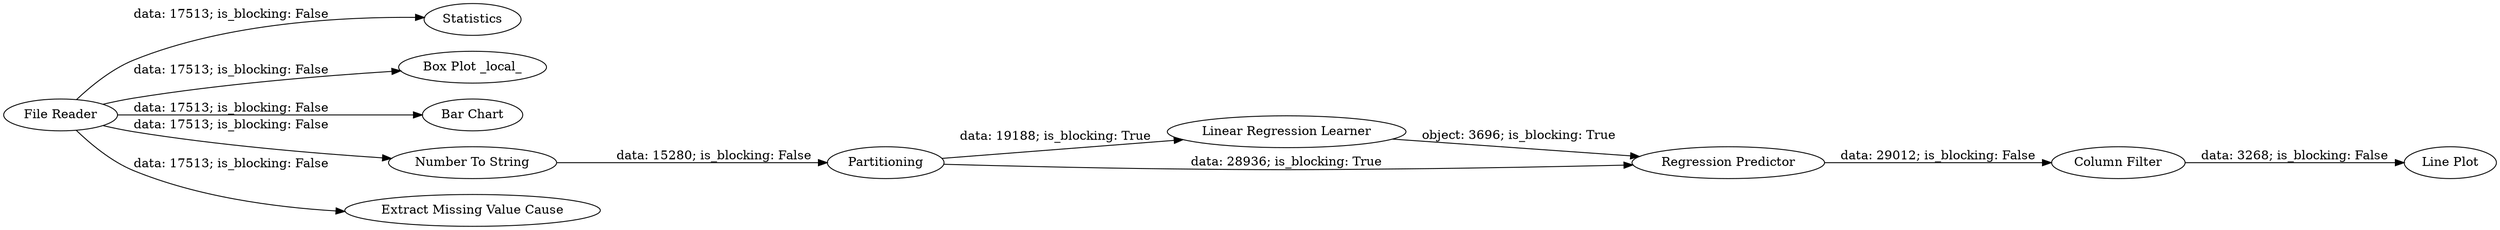 digraph {
	"-7895502847689441797_1" [label="File Reader"]
	"-7895502847689441797_3" [label=Statistics]
	"-7895502847689441797_4" [label="Box Plot _local_"]
	"-7895502847689441797_11" [label="Column Filter"]
	"-7895502847689441797_7" [label=Partitioning]
	"-7895502847689441797_5" [label="Bar Chart"]
	"-7895502847689441797_10" [label="Line Plot"]
	"-7895502847689441797_6" [label="Linear Regression Learner"]
	"-7895502847689441797_8" [label="Number To String"]
	"-7895502847689441797_9" [label="Regression Predictor"]
	"-7895502847689441797_2" [label="Extract Missing Value Cause"]
	"-7895502847689441797_8" -> "-7895502847689441797_7" [label="data: 15280; is_blocking: False"]
	"-7895502847689441797_1" -> "-7895502847689441797_4" [label="data: 17513; is_blocking: False"]
	"-7895502847689441797_1" -> "-7895502847689441797_3" [label="data: 17513; is_blocking: False"]
	"-7895502847689441797_6" -> "-7895502847689441797_9" [label="object: 3696; is_blocking: True"]
	"-7895502847689441797_1" -> "-7895502847689441797_2" [label="data: 17513; is_blocking: False"]
	"-7895502847689441797_1" -> "-7895502847689441797_8" [label="data: 17513; is_blocking: False"]
	"-7895502847689441797_11" -> "-7895502847689441797_10" [label="data: 3268; is_blocking: False"]
	"-7895502847689441797_9" -> "-7895502847689441797_11" [label="data: 29012; is_blocking: False"]
	"-7895502847689441797_7" -> "-7895502847689441797_9" [label="data: 28936; is_blocking: True"]
	"-7895502847689441797_1" -> "-7895502847689441797_5" [label="data: 17513; is_blocking: False"]
	"-7895502847689441797_7" -> "-7895502847689441797_6" [label="data: 19188; is_blocking: True"]
	rankdir=LR
}

